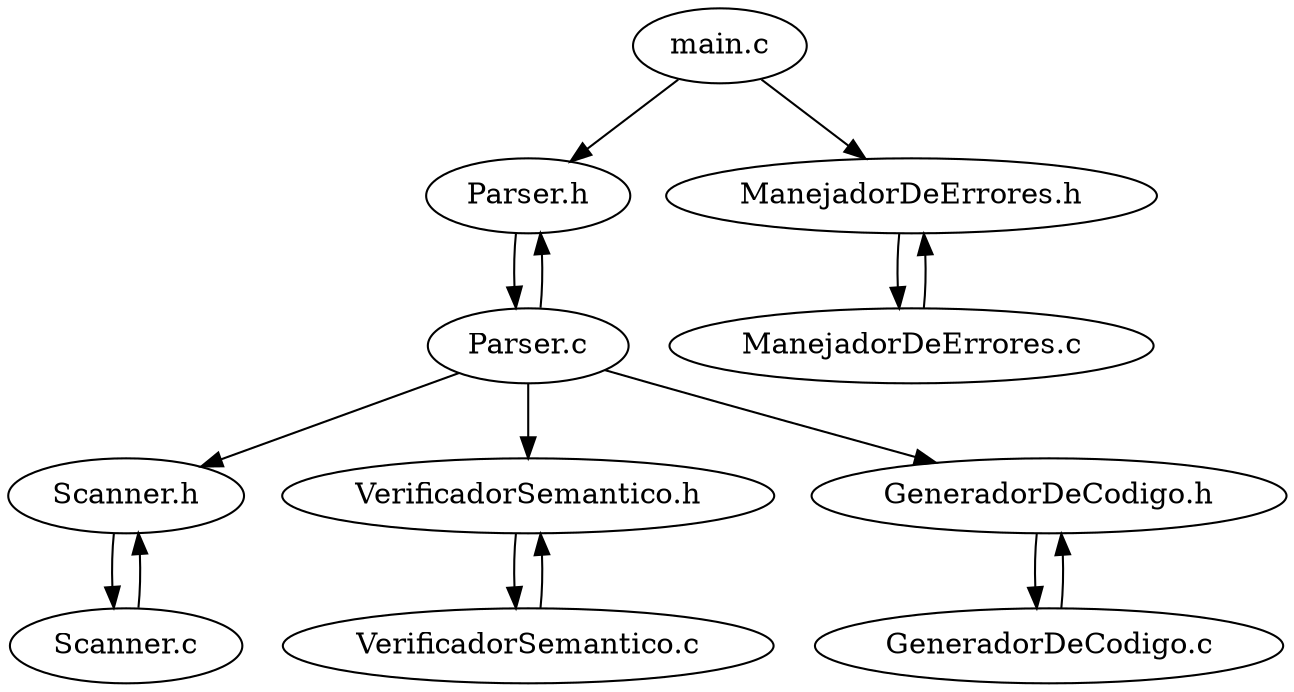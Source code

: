 digraph Dependencias {
    // Configuración para que el gráfico sea vertical (de arriba hacia abajo)
    rankdir=TB;
    
    // Dependencias de main.c
    "main.c" -> "Parser.h";
    "main.c" -> "ManejadorDeErrores.h";
    
    // Dependencias de ManejadorDeErrores.c
    "ManejadorDeErrores.c" -> "ManejadorDeErrores.h";
    
    // Dependencias de Parser.c
    "Parser.c" -> "Parser.h";
    "Parser.c" -> "Scanner.h";
    "Parser.c" -> "VerificadorSemantico.h";
    "Parser.c" -> "GeneradorDeCodigo.h";
    
    // Dependencias de Scanner.c
    "Scanner.c" -> "Scanner.h";
    
    // Dependencias de VerificadorSemantico.c
    "VerificadorSemantico.c" -> "VerificadorSemantico.h";
    
    // Dependencias de GeneradorDeCodigo.c
    "GeneradorDeCodigo.c" -> "GeneradorDeCodigo.h";
    
    // Relacion de archivos .c con sus .h
    "Parser.h" -> "Parser.c";
    "ManejadorDeErrores.h" -> "ManejadorDeErrores.c";
    "Scanner.h" -> "Scanner.c";
    "VerificadorSemantico.h" -> "VerificadorSemantico.c";
    "GeneradorDeCodigo.h" -> "GeneradorDeCodigo.c";
}

